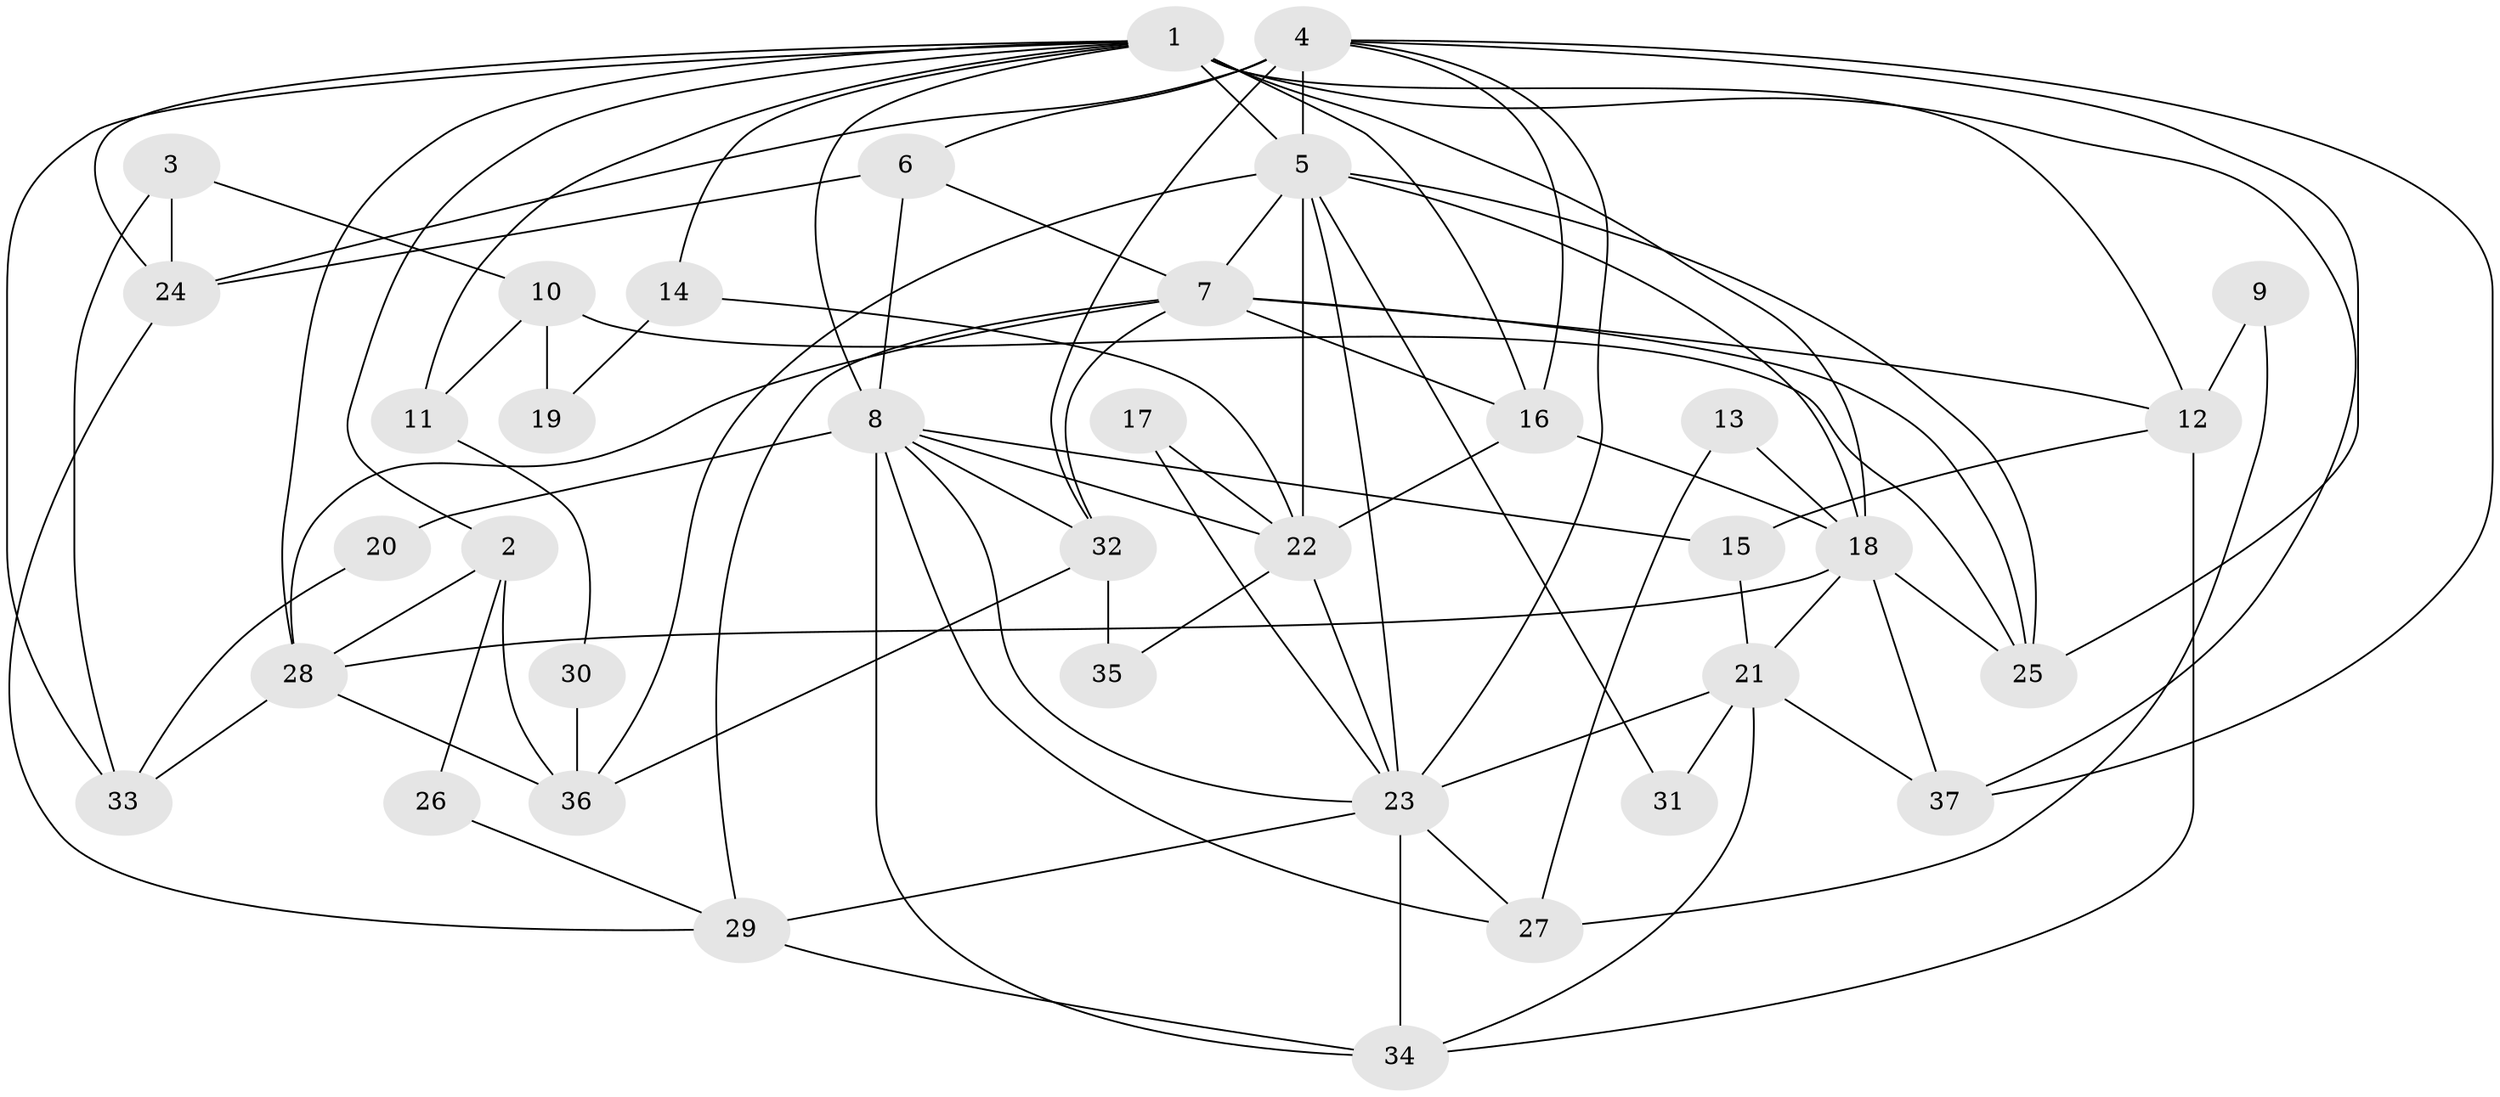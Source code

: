 // original degree distribution, {4: 0.2602739726027397, 3: 0.2602739726027397, 9: 0.0136986301369863, 2: 0.1643835616438356, 6: 0.1095890410958904, 5: 0.136986301369863, 7: 0.0547945205479452}
// Generated by graph-tools (version 1.1) at 2025/51/03/04/25 22:51:20]
// undirected, 37 vertices, 88 edges
graph export_dot {
  node [color=gray90,style=filled];
  1;
  2;
  3;
  4;
  5;
  6;
  7;
  8;
  9;
  10;
  11;
  12;
  13;
  14;
  15;
  16;
  17;
  18;
  19;
  20;
  21;
  22;
  23;
  24;
  25;
  26;
  27;
  28;
  29;
  30;
  31;
  32;
  33;
  34;
  35;
  36;
  37;
  1 -- 2 [weight=1.0];
  1 -- 5 [weight=1.0];
  1 -- 8 [weight=1.0];
  1 -- 11 [weight=1.0];
  1 -- 12 [weight=2.0];
  1 -- 14 [weight=1.0];
  1 -- 16 [weight=1.0];
  1 -- 18 [weight=4.0];
  1 -- 24 [weight=1.0];
  1 -- 28 [weight=1.0];
  1 -- 33 [weight=1.0];
  1 -- 37 [weight=1.0];
  2 -- 26 [weight=1.0];
  2 -- 28 [weight=1.0];
  2 -- 36 [weight=1.0];
  3 -- 10 [weight=1.0];
  3 -- 24 [weight=1.0];
  3 -- 33 [weight=1.0];
  4 -- 5 [weight=3.0];
  4 -- 6 [weight=3.0];
  4 -- 16 [weight=1.0];
  4 -- 23 [weight=3.0];
  4 -- 24 [weight=2.0];
  4 -- 25 [weight=1.0];
  4 -- 32 [weight=1.0];
  4 -- 37 [weight=1.0];
  5 -- 7 [weight=4.0];
  5 -- 18 [weight=1.0];
  5 -- 22 [weight=1.0];
  5 -- 23 [weight=1.0];
  5 -- 25 [weight=1.0];
  5 -- 31 [weight=1.0];
  5 -- 36 [weight=1.0];
  6 -- 7 [weight=1.0];
  6 -- 8 [weight=1.0];
  6 -- 24 [weight=1.0];
  7 -- 12 [weight=1.0];
  7 -- 16 [weight=2.0];
  7 -- 25 [weight=1.0];
  7 -- 28 [weight=1.0];
  7 -- 29 [weight=1.0];
  7 -- 32 [weight=1.0];
  8 -- 15 [weight=1.0];
  8 -- 20 [weight=1.0];
  8 -- 22 [weight=1.0];
  8 -- 23 [weight=1.0];
  8 -- 27 [weight=1.0];
  8 -- 32 [weight=1.0];
  8 -- 34 [weight=1.0];
  9 -- 12 [weight=1.0];
  9 -- 27 [weight=1.0];
  10 -- 11 [weight=1.0];
  10 -- 19 [weight=1.0];
  10 -- 25 [weight=1.0];
  11 -- 30 [weight=1.0];
  12 -- 15 [weight=1.0];
  12 -- 34 [weight=1.0];
  13 -- 18 [weight=1.0];
  13 -- 27 [weight=1.0];
  14 -- 19 [weight=1.0];
  14 -- 22 [weight=1.0];
  15 -- 21 [weight=1.0];
  16 -- 18 [weight=2.0];
  16 -- 22 [weight=1.0];
  17 -- 22 [weight=1.0];
  17 -- 23 [weight=1.0];
  18 -- 21 [weight=1.0];
  18 -- 25 [weight=1.0];
  18 -- 28 [weight=1.0];
  18 -- 37 [weight=1.0];
  20 -- 33 [weight=1.0];
  21 -- 23 [weight=1.0];
  21 -- 31 [weight=1.0];
  21 -- 34 [weight=1.0];
  21 -- 37 [weight=1.0];
  22 -- 23 [weight=2.0];
  22 -- 35 [weight=1.0];
  23 -- 27 [weight=1.0];
  23 -- 29 [weight=1.0];
  23 -- 34 [weight=1.0];
  24 -- 29 [weight=1.0];
  26 -- 29 [weight=1.0];
  28 -- 33 [weight=1.0];
  28 -- 36 [weight=1.0];
  29 -- 34 [weight=1.0];
  30 -- 36 [weight=1.0];
  32 -- 35 [weight=1.0];
  32 -- 36 [weight=1.0];
}
